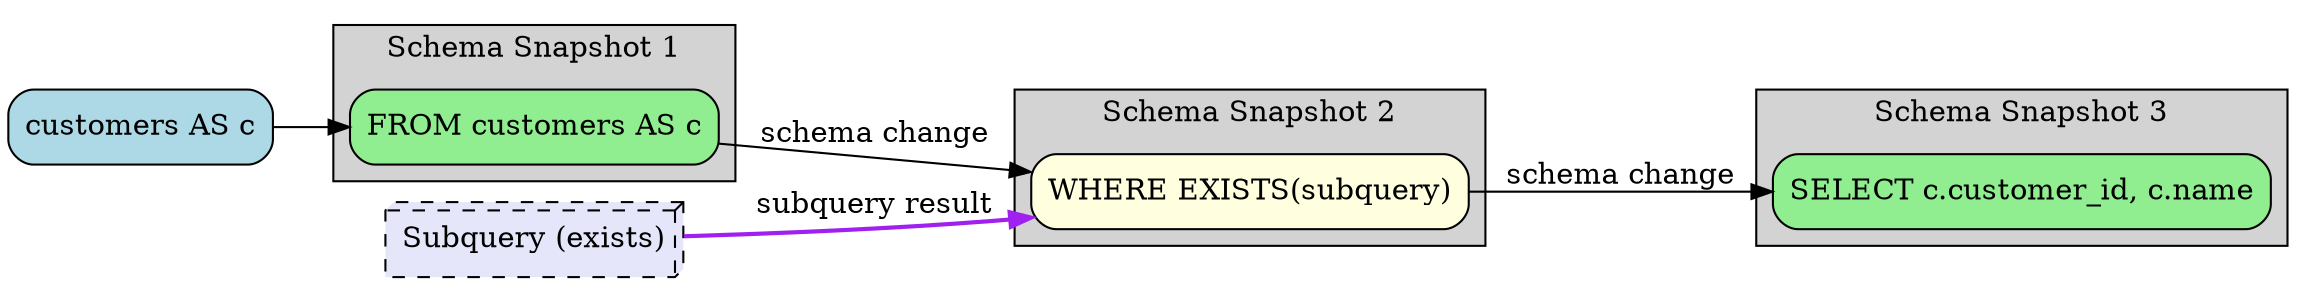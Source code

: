 digraph sqloflow {
  rankdir=LR;
  node [shape=box, style=rounded];

  // Schema view with snapshots
  node_0 [label="customers AS c", fillcolor=lightblue, style="filled,rounded"];
  node_3 [label="Subquery (exists)", fillcolor=lavender, style="filled,rounded,dashed", shape=box3d];
  subgraph cluster_0 {
    label="Schema Snapshot 1";
    style=filled;
    fillcolor=lightgray;
    // Relations: c
    node_1 [label="FROM customers AS c", fillcolor=lightgreen, style="filled,rounded"];
  }
  subgraph cluster_1 {
    label="Schema Snapshot 2";
    style=filled;
    fillcolor=lightgray;
    // Relations: c
    node_2 [label="WHERE EXISTS(subquery)", fillcolor=lightyellow, style="filled,rounded"];
  }
  subgraph cluster_2 {
    label="Schema Snapshot 3";
    style=filled;
    fillcolor=lightgray;
    // Relations: _result
    node_4 [label="SELECT c.customer_id, c.name", fillcolor=lightgreen, style="filled,rounded"];
  }

  // Schema transformation edges
  node_0 -> node_1 [color=black];
  node_1 -> node_2 [color=black, label="schema change"];
  node_3 -> node_2 [color=purple, style=bold, label="subquery result"];
  node_2 -> node_4 [color=black, label="schema change"];
}
